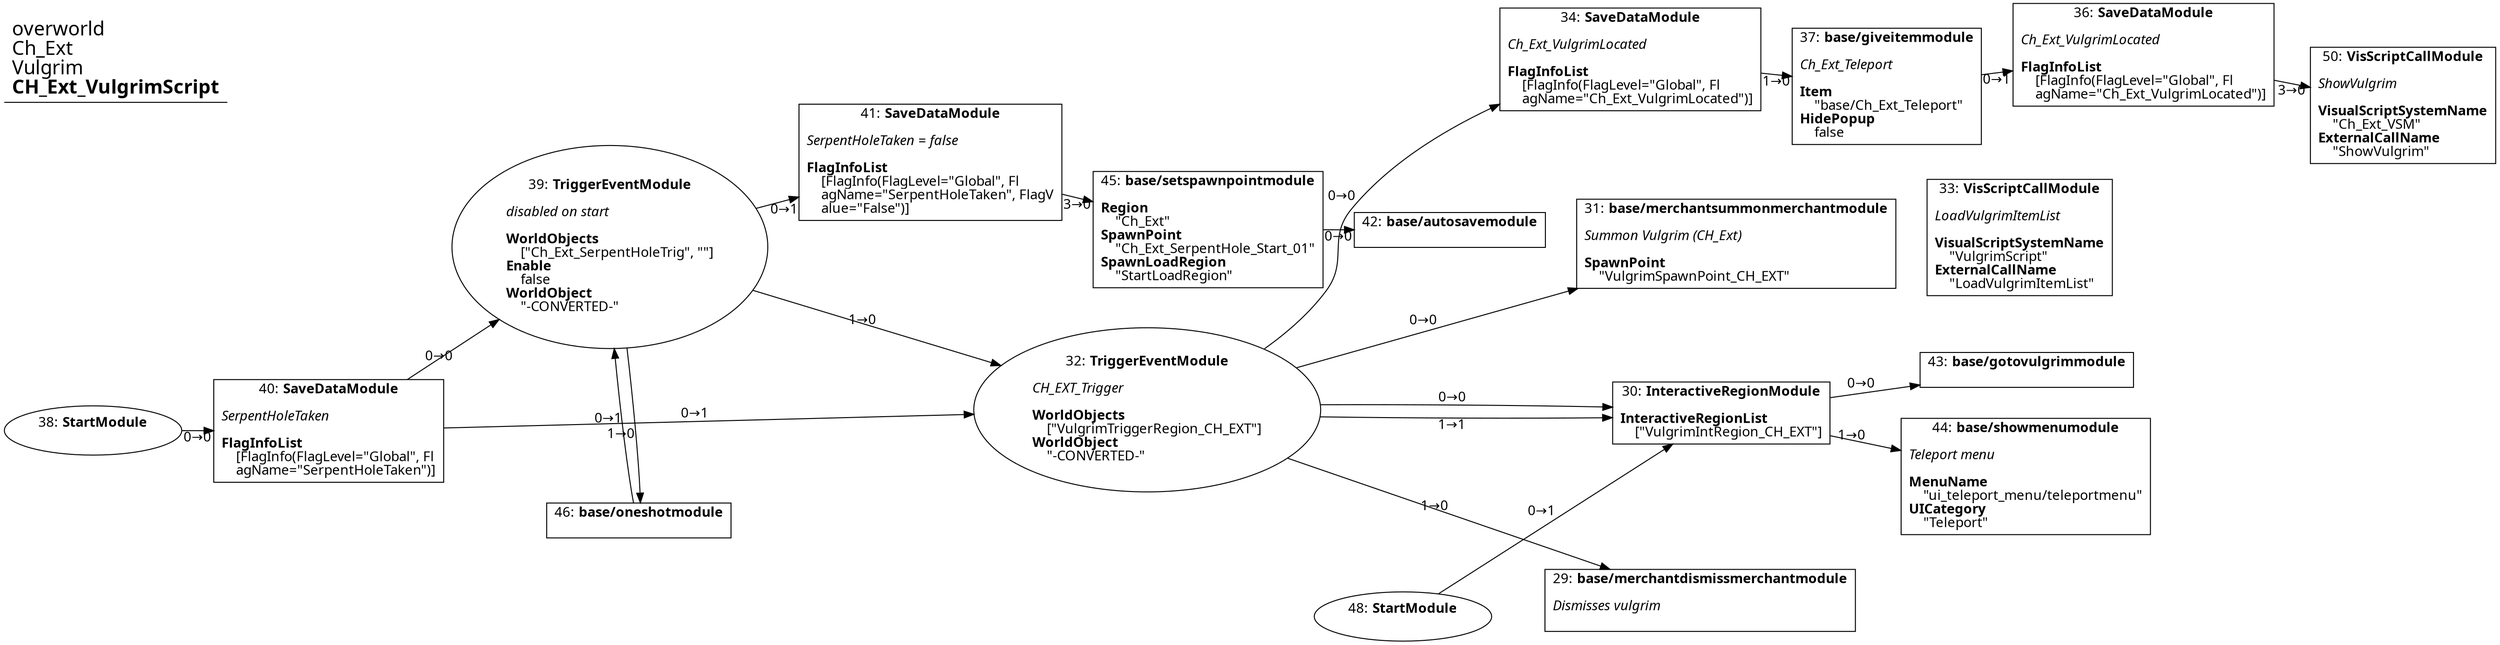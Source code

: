 digraph {
    layout = fdp;
    overlap = prism;
    sep = "+16";
    splines = spline;

    node [ shape = box ];

    graph [ fontname = "Segoe UI" ];
    node [ fontname = "Segoe UI" ];
    edge [ fontname = "Segoe UI" ];

    29 [ label = <29: <b>base/merchantdismissmerchantmodule</b><br/><br/><i>Dismisses vulgrim<br align="left"/></i><br align="left"/>> ];
    29 [ pos = "0.31,0.22000001!" ];

    30 [ label = <30: <b>InteractiveRegionModule</b><br/><br/><b>InteractiveRegionList</b><br align="left"/>    [&quot;VulgrimIntRegion_CH_EXT&quot;]<br align="left"/>> ];
    30 [ pos = "0.30900002,0.39600003!" ];
    30 -> 43 [ label = "0→0" ];
    30 -> 44 [ label = "1→0" ];

    31 [ label = <31: <b>base/merchantsummonmerchantmodule</b><br/><br/><i>Summon Vulgrim (CH_Ext)<br align="left"/></i><br align="left"/><b>SpawnPoint</b><br align="left"/>    &quot;VulgrimSpawnPoint_CH_EXT&quot;<br align="left"/>> ];
    31 [ pos = "0.30900002,0.55700004!" ];

    32 [ label = <32: <b>TriggerEventModule</b><br/><br/><i>CH_EXT_Trigger<br align="left"/></i><br align="left"/><b>WorldObjects</b><br align="left"/>    [&quot;VulgrimTriggerRegion_CH_EXT&quot;]<br align="left"/><b>WorldObject</b><br align="left"/>    &quot;-CONVERTED-&quot;<br align="left"/>> ];
    32 [ shape = oval ]
    32 [ pos = "-0.20300001,0.39600003!" ];
    32 -> 29 [ label = "1→0" ];
    32 -> 31 [ label = "0→0" ];
    32 -> 30 [ label = "0→0" ];
    32 -> 30 [ label = "1→1" ];
    32 -> 34 [ label = "0→0" ];

    33 [ label = <33: <b>VisScriptCallModule</b><br/><br/><i>LoadVulgrimItemList<br align="left"/></i><br align="left"/><b>VisualScriptSystemName</b><br align="left"/>    &quot;VulgrimScript&quot;<br align="left"/><b>ExternalCallName</b><br align="left"/>    &quot;LoadVulgrimItemList&quot;<br align="left"/>> ];
    33 [ pos = "0.611,0.55700004!" ];

    34 [ label = <34: <b>SaveDataModule</b><br/><br/><i>Ch_Ext_VulgrimLocated<br align="left"/></i><br align="left"/><b>FlagInfoList</b><br align="left"/>    [FlagInfo(FlagLevel=&quot;Global&quot;, Fl<br align="left"/>    agName=&quot;Ch_Ext_VulgrimLocated&quot;)]<br align="left"/>> ];
    34 [ pos = "0.31100002,0.72800004!" ];
    34 -> 37 [ label = "1→0" ];

    36 [ label = <36: <b>SaveDataModule</b><br/><br/><i>Ch_Ext_VulgrimLocated<br align="left"/></i><br align="left"/><b>FlagInfoList</b><br align="left"/>    [FlagInfo(FlagLevel=&quot;Global&quot;, Fl<br align="left"/>    agName=&quot;Ch_Ext_VulgrimLocated&quot;)]<br align="left"/>> ];
    36 [ pos = "0.71900004,0.72800004!" ];
    36 -> 50 [ label = "3→0" ];

    37 [ label = <37: <b>base/giveitemmodule</b><br/><br/><i>Ch_Ext_Teleport<br align="left"/></i><br align="left"/><b>Item</b><br align="left"/>    &quot;base/Ch_Ext_Teleport&quot;<br align="left"/><b>HidePopup</b><br align="left"/>    false<br align="left"/>> ];
    37 [ pos = "0.53000003,0.70500004!" ];
    37 -> 36 [ label = "0→1" ];

    38 [ label = <38: <b>StartModule</b><br/><br/>> ];
    38 [ shape = oval ]
    38 [ pos = "-1.085,0.38500002!" ];
    38 -> 40 [ label = "0→0" ];

    39 [ label = <39: <b>TriggerEventModule</b><br/><br/><i>disabled on start<br align="left"/></i><br align="left"/><b>WorldObjects</b><br align="left"/>    [&quot;Ch_Ext_SerpentHoleTrig&quot;, &quot;&quot;]<br align="left"/><b>Enable</b><br align="left"/>    false<br align="left"/><b>WorldObject</b><br align="left"/>    &quot;-CONVERTED-&quot;<br align="left"/>> ];
    39 [ shape = oval ]
    39 [ pos = "-0.64000005,0.54300004!" ];
    39 -> 32 [ label = "1→0" ];
    39 -> 41 [ label = "0→1" ];
    39 -> 46 [ label = "1→0" ];

    40 [ label = <40: <b>SaveDataModule</b><br/><br/><i>SerpentHoleTaken<br align="left"/></i><br align="left"/><b>FlagInfoList</b><br align="left"/>    [FlagInfo(FlagLevel=&quot;Global&quot;, Fl<br align="left"/>    agName=&quot;SerpentHoleTaken&quot;)]<br align="left"/>> ];
    40 [ pos = "-0.88500005,0.38500002!" ];
    40 -> 39 [ label = "0→0" ];
    40 -> 32 [ label = "0→1" ];

    41 [ label = <41: <b>SaveDataModule</b><br/><br/><i>SerpentHoleTaken = false<br align="left"/></i><br align="left"/><b>FlagInfoList</b><br align="left"/>    [FlagInfo(FlagLevel=&quot;Global&quot;, Fl<br align="left"/>    agName=&quot;SerpentHoleTaken&quot;, FlagV<br align="left"/>    alue=&quot;False&quot;)]<br align="left"/>> ];
    41 [ pos = "-0.36400002,0.615!" ];
    41 -> 45 [ label = "3→0" ];

    42 [ label = <42: <b>base/autosavemodule</b><br/><br/>> ];
    42 [ pos = "0.042000003,0.569!" ];

    43 [ label = <43: <b>base/gotovulgrimmodule</b><br/><br/>> ];
    43 [ pos = "0.637,0.42700002!" ];

    44 [ label = <44: <b>base/showmenumodule</b><br/><br/><i>Teleport menu<br align="left"/></i><br align="left"/><b>MenuName</b><br align="left"/>    &quot;ui_teleport_menu/teleportmenu&quot;<br align="left"/><b>UICategory</b><br align="left"/>    &quot;Teleport&quot;<br align="left"/>> ];
    44 [ pos = "0.637,0.34300002!" ];

    45 [ label = <45: <b>base/setspawnpointmodule</b><br/><br/><b>Region</b><br align="left"/>    &quot;Ch_Ext&quot;<br align="left"/><b>SpawnPoint</b><br align="left"/>    &quot;Ch_Ext_SerpentHole_Start_01&quot;<br align="left"/><b>SpawnLoadRegion</b><br align="left"/>    &quot;StartLoadRegion&quot;<br align="left"/>> ];
    45 [ pos = "-0.16600001,0.569!" ];
    45 -> 42 [ label = "0→0" ];

    46 [ label = <46: <b>base/oneshotmodule</b><br/><br/>> ];
    46 [ pos = "-0.60700005,0.291!" ];
    46 -> 39 [ label = "0→1" ];

    48 [ label = <48: <b>StartModule</b><br/><br/>> ];
    48 [ shape = oval ]
    48 [ pos = "0.033,0.20400001!" ];
    48 -> 30 [ label = "0→1" ];

    50 [ label = <50: <b>VisScriptCallModule</b><br/><br/><i>ShowVulgrim<br align="left"/></i><br align="left"/><b>VisualScriptSystemName</b><br align="left"/>    &quot;Ch_Ext_VSM&quot;<br align="left"/><b>ExternalCallName</b><br align="left"/>    &quot;ShowVulgrim&quot;<br align="left"/>> ];
    50 [ pos = "0.95100003,0.68200004!" ];

    title [ pos = "-1.0860001,0.72900003!" ];
    title [ shape = underline ];
    title [ label = <<font point-size="20">overworld<br align="left"/>Ch_Ext<br align="left"/>Vulgrim<br align="left"/><b>CH_Ext_VulgrimScript</b><br align="left"/></font>> ];
}
